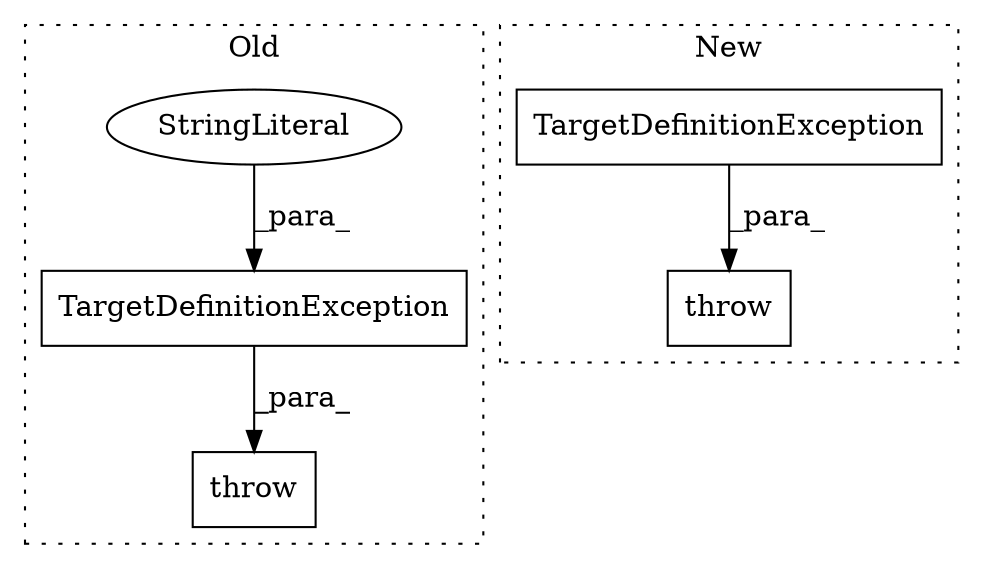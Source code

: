 digraph G {
subgraph cluster0 {
1 [label="TargetDefinitionException" a="32" s="873,971" l="26,1" shape="box"];
3 [label="StringLiteral" a="45" s="904" l="67" shape="ellipse"];
4 [label="throw" a="53" s="867" l="6" shape="box"];
label = "Old";
style="dotted";
}
subgraph cluster1 {
2 [label="TargetDefinitionException" a="32" s="793,886" l="26,1" shape="box"];
5 [label="throw" a="53" s="787" l="6" shape="box"];
label = "New";
style="dotted";
}
1 -> 4 [label="_para_"];
2 -> 5 [label="_para_"];
3 -> 1 [label="_para_"];
}